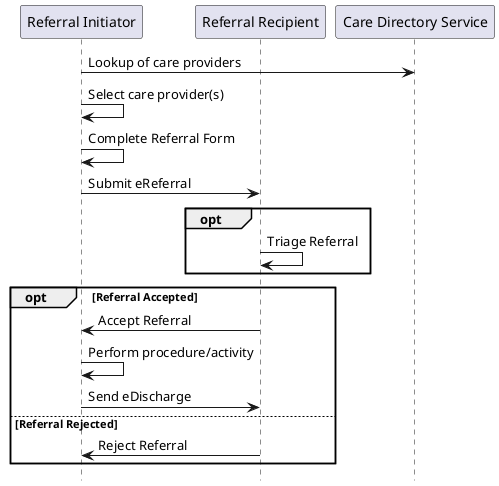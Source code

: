 @startuml

hide footbox

participant "Referral Initiator" as placer
participant "Referral Recipient" as filler
participant "Care Directory Service" as mMCSD

placer -> mMCSD: Lookup of care providers
placer -> placer: Select care provider(s)
placer -> placer : Complete Referral Form
placer -> filler : Submit eReferral
opt
  filler -> filler: Triage Referral
end
opt Referral Accepted
  filler -> placer: Accept Referral
  placer -> placer: Perform procedure/activity
  placer -> filler: Send eDischarge
else Referral Rejected
  filler -> placer: Reject Referral
end

@enduml
